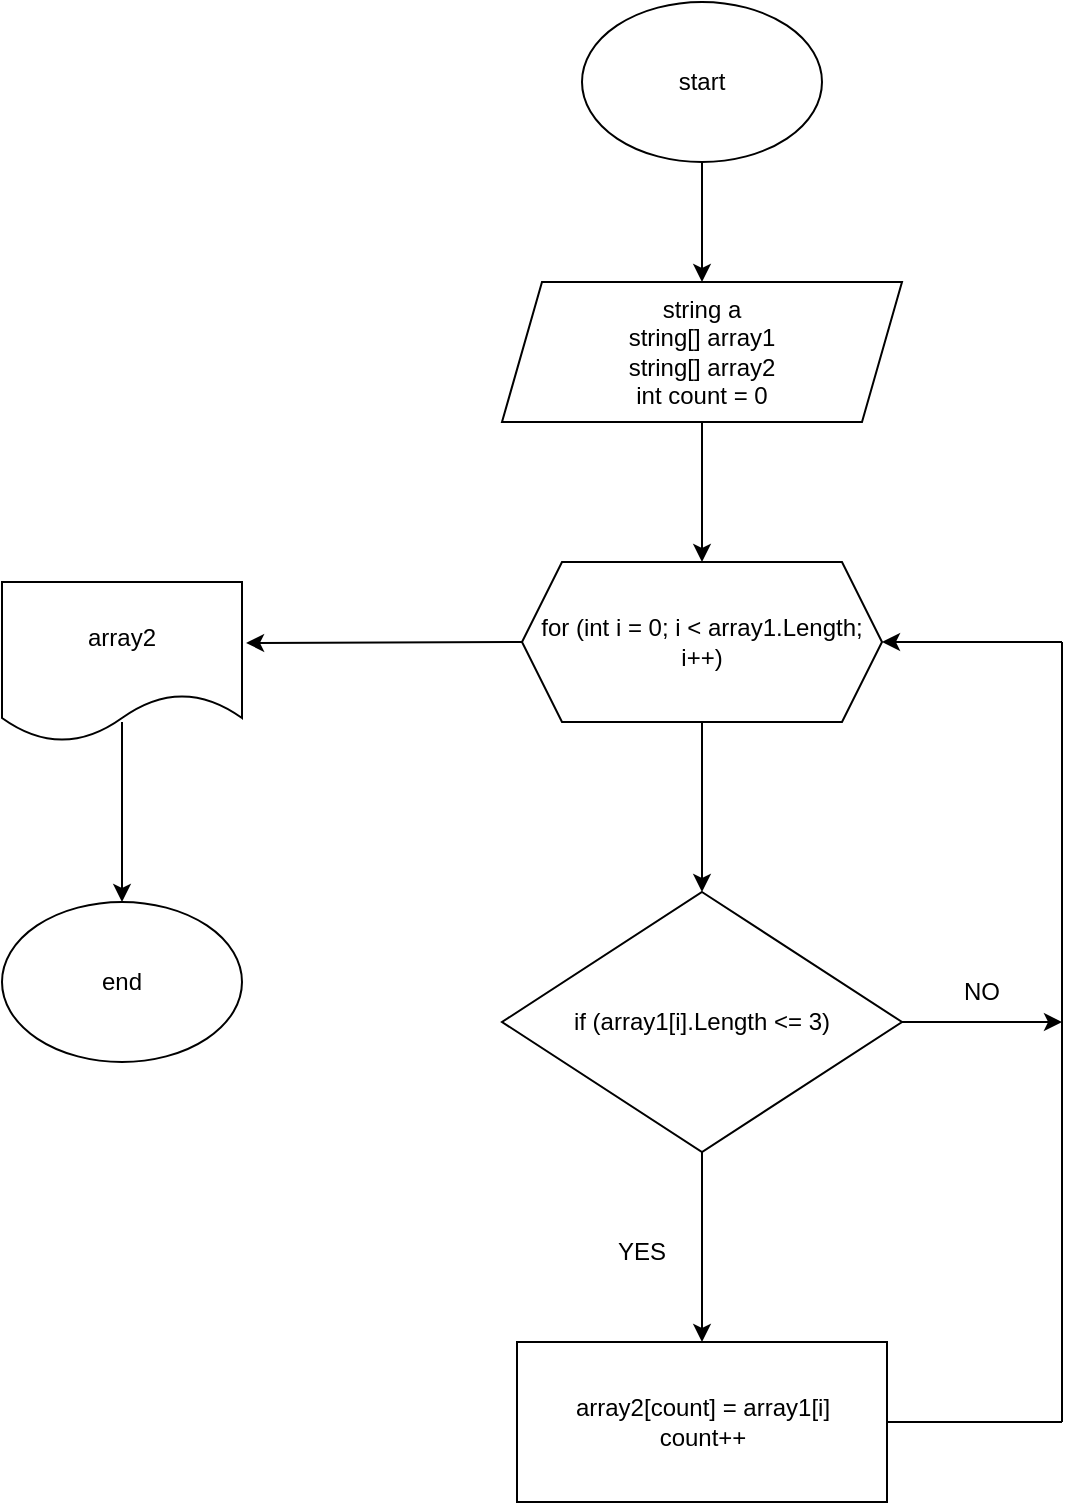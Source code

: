<mxfile version="20.3.0" type="device"><diagram id="zLDN2rzlRWKntEWMeHqD" name="Страница 1"><mxGraphModel dx="946" dy="591" grid="1" gridSize="10" guides="1" tooltips="1" connect="1" arrows="1" fold="1" page="1" pageScale="1" pageWidth="827" pageHeight="1169" math="0" shadow="0"><root><mxCell id="0"/><mxCell id="1" parent="0"/><mxCell id="pZ-gXoEBSd5USkeKog3s-1" value="start" style="ellipse;whiteSpace=wrap;html=1;" vertex="1" parent="1"><mxGeometry x="400" y="10" width="120" height="80" as="geometry"/></mxCell><mxCell id="pZ-gXoEBSd5USkeKog3s-3" value="string a&lt;br&gt;string[] array1&lt;br&gt;string[] array2&lt;br&gt;int count = 0" style="shape=parallelogram;perimeter=parallelogramPerimeter;whiteSpace=wrap;html=1;fixedSize=1;" vertex="1" parent="1"><mxGeometry x="360" y="150" width="200" height="70" as="geometry"/></mxCell><mxCell id="pZ-gXoEBSd5USkeKog3s-4" value="for (int i = 0; i &lt; array1.Length; i++)" style="shape=hexagon;perimeter=hexagonPerimeter2;whiteSpace=wrap;html=1;fixedSize=1;" vertex="1" parent="1"><mxGeometry x="370" y="290" width="180" height="80" as="geometry"/></mxCell><mxCell id="pZ-gXoEBSd5USkeKog3s-5" value="if (array1[i].Length &lt;= 3)" style="rhombus;whiteSpace=wrap;html=1;" vertex="1" parent="1"><mxGeometry x="360" y="455" width="200" height="130" as="geometry"/></mxCell><mxCell id="pZ-gXoEBSd5USkeKog3s-6" value="array2[count] = array1[i]&lt;br&gt;count++" style="rounded=0;whiteSpace=wrap;html=1;" vertex="1" parent="1"><mxGeometry x="367.5" y="680" width="185" height="80" as="geometry"/></mxCell><mxCell id="pZ-gXoEBSd5USkeKog3s-7" value="array2" style="shape=document;whiteSpace=wrap;html=1;boundedLbl=1;" vertex="1" parent="1"><mxGeometry x="110" y="300" width="120" height="80" as="geometry"/></mxCell><mxCell id="pZ-gXoEBSd5USkeKog3s-8" value="end" style="ellipse;whiteSpace=wrap;html=1;" vertex="1" parent="1"><mxGeometry x="110" y="460" width="120" height="80" as="geometry"/></mxCell><mxCell id="pZ-gXoEBSd5USkeKog3s-9" value="" style="endArrow=classic;html=1;rounded=0;entryX=0.5;entryY=0;entryDx=0;entryDy=0;" edge="1" parent="1" target="pZ-gXoEBSd5USkeKog3s-3"><mxGeometry width="50" height="50" relative="1" as="geometry"><mxPoint x="460" y="90" as="sourcePoint"/><mxPoint x="510" y="40" as="targetPoint"/></mxGeometry></mxCell><mxCell id="pZ-gXoEBSd5USkeKog3s-10" value="" style="endArrow=classic;html=1;rounded=0;" edge="1" parent="1" target="pZ-gXoEBSd5USkeKog3s-4"><mxGeometry width="50" height="50" relative="1" as="geometry"><mxPoint x="460" y="220" as="sourcePoint"/><mxPoint x="510" y="170" as="targetPoint"/></mxGeometry></mxCell><mxCell id="pZ-gXoEBSd5USkeKog3s-11" value="" style="endArrow=classic;html=1;rounded=0;" edge="1" parent="1" target="pZ-gXoEBSd5USkeKog3s-5"><mxGeometry width="50" height="50" relative="1" as="geometry"><mxPoint x="460" y="370" as="sourcePoint"/><mxPoint x="510" y="320" as="targetPoint"/></mxGeometry></mxCell><mxCell id="pZ-gXoEBSd5USkeKog3s-12" value="" style="endArrow=classic;html=1;rounded=0;entryX=0.5;entryY=0;entryDx=0;entryDy=0;" edge="1" parent="1" target="pZ-gXoEBSd5USkeKog3s-6"><mxGeometry width="50" height="50" relative="1" as="geometry"><mxPoint x="460" y="585" as="sourcePoint"/><mxPoint x="510" y="535" as="targetPoint"/></mxGeometry></mxCell><mxCell id="pZ-gXoEBSd5USkeKog3s-13" value="" style="endArrow=classic;html=1;rounded=0;entryX=1.017;entryY=0.381;entryDx=0;entryDy=0;entryPerimeter=0;" edge="1" parent="1" target="pZ-gXoEBSd5USkeKog3s-7"><mxGeometry width="50" height="50" relative="1" as="geometry"><mxPoint x="370" y="330" as="sourcePoint"/><mxPoint x="420" y="280" as="targetPoint"/></mxGeometry></mxCell><mxCell id="pZ-gXoEBSd5USkeKog3s-14" value="" style="endArrow=classic;html=1;rounded=0;entryX=0.5;entryY=0;entryDx=0;entryDy=0;" edge="1" parent="1" target="pZ-gXoEBSd5USkeKog3s-8"><mxGeometry width="50" height="50" relative="1" as="geometry"><mxPoint x="170" y="370" as="sourcePoint"/><mxPoint x="220" y="320" as="targetPoint"/></mxGeometry></mxCell><mxCell id="pZ-gXoEBSd5USkeKog3s-15" value="" style="endArrow=classic;html=1;rounded=0;" edge="1" parent="1"><mxGeometry width="50" height="50" relative="1" as="geometry"><mxPoint x="560" y="520" as="sourcePoint"/><mxPoint x="640" y="520" as="targetPoint"/></mxGeometry></mxCell><mxCell id="pZ-gXoEBSd5USkeKog3s-16" value="" style="endArrow=classic;html=1;rounded=0;entryX=1;entryY=0.5;entryDx=0;entryDy=0;" edge="1" parent="1" target="pZ-gXoEBSd5USkeKog3s-4"><mxGeometry width="50" height="50" relative="1" as="geometry"><mxPoint x="640" y="330" as="sourcePoint"/><mxPoint x="690" y="280" as="targetPoint"/></mxGeometry></mxCell><mxCell id="pZ-gXoEBSd5USkeKog3s-17" value="" style="endArrow=none;html=1;rounded=0;" edge="1" parent="1"><mxGeometry width="50" height="50" relative="1" as="geometry"><mxPoint x="640" y="720" as="sourcePoint"/><mxPoint x="640" y="330" as="targetPoint"/></mxGeometry></mxCell><mxCell id="pZ-gXoEBSd5USkeKog3s-18" value="" style="endArrow=none;html=1;rounded=0;exitX=1;exitY=0.5;exitDx=0;exitDy=0;" edge="1" parent="1" source="pZ-gXoEBSd5USkeKog3s-6"><mxGeometry width="50" height="50" relative="1" as="geometry"><mxPoint x="590" y="760" as="sourcePoint"/><mxPoint x="640" y="720" as="targetPoint"/></mxGeometry></mxCell><mxCell id="pZ-gXoEBSd5USkeKog3s-19" value="YES" style="text;html=1;strokeColor=none;fillColor=none;align=center;verticalAlign=middle;whiteSpace=wrap;rounded=0;" vertex="1" parent="1"><mxGeometry x="400" y="620" width="60" height="30" as="geometry"/></mxCell><mxCell id="pZ-gXoEBSd5USkeKog3s-20" value="NO" style="text;html=1;strokeColor=none;fillColor=none;align=center;verticalAlign=middle;whiteSpace=wrap;rounded=0;" vertex="1" parent="1"><mxGeometry x="570" y="490" width="60" height="30" as="geometry"/></mxCell></root></mxGraphModel></diagram></mxfile>